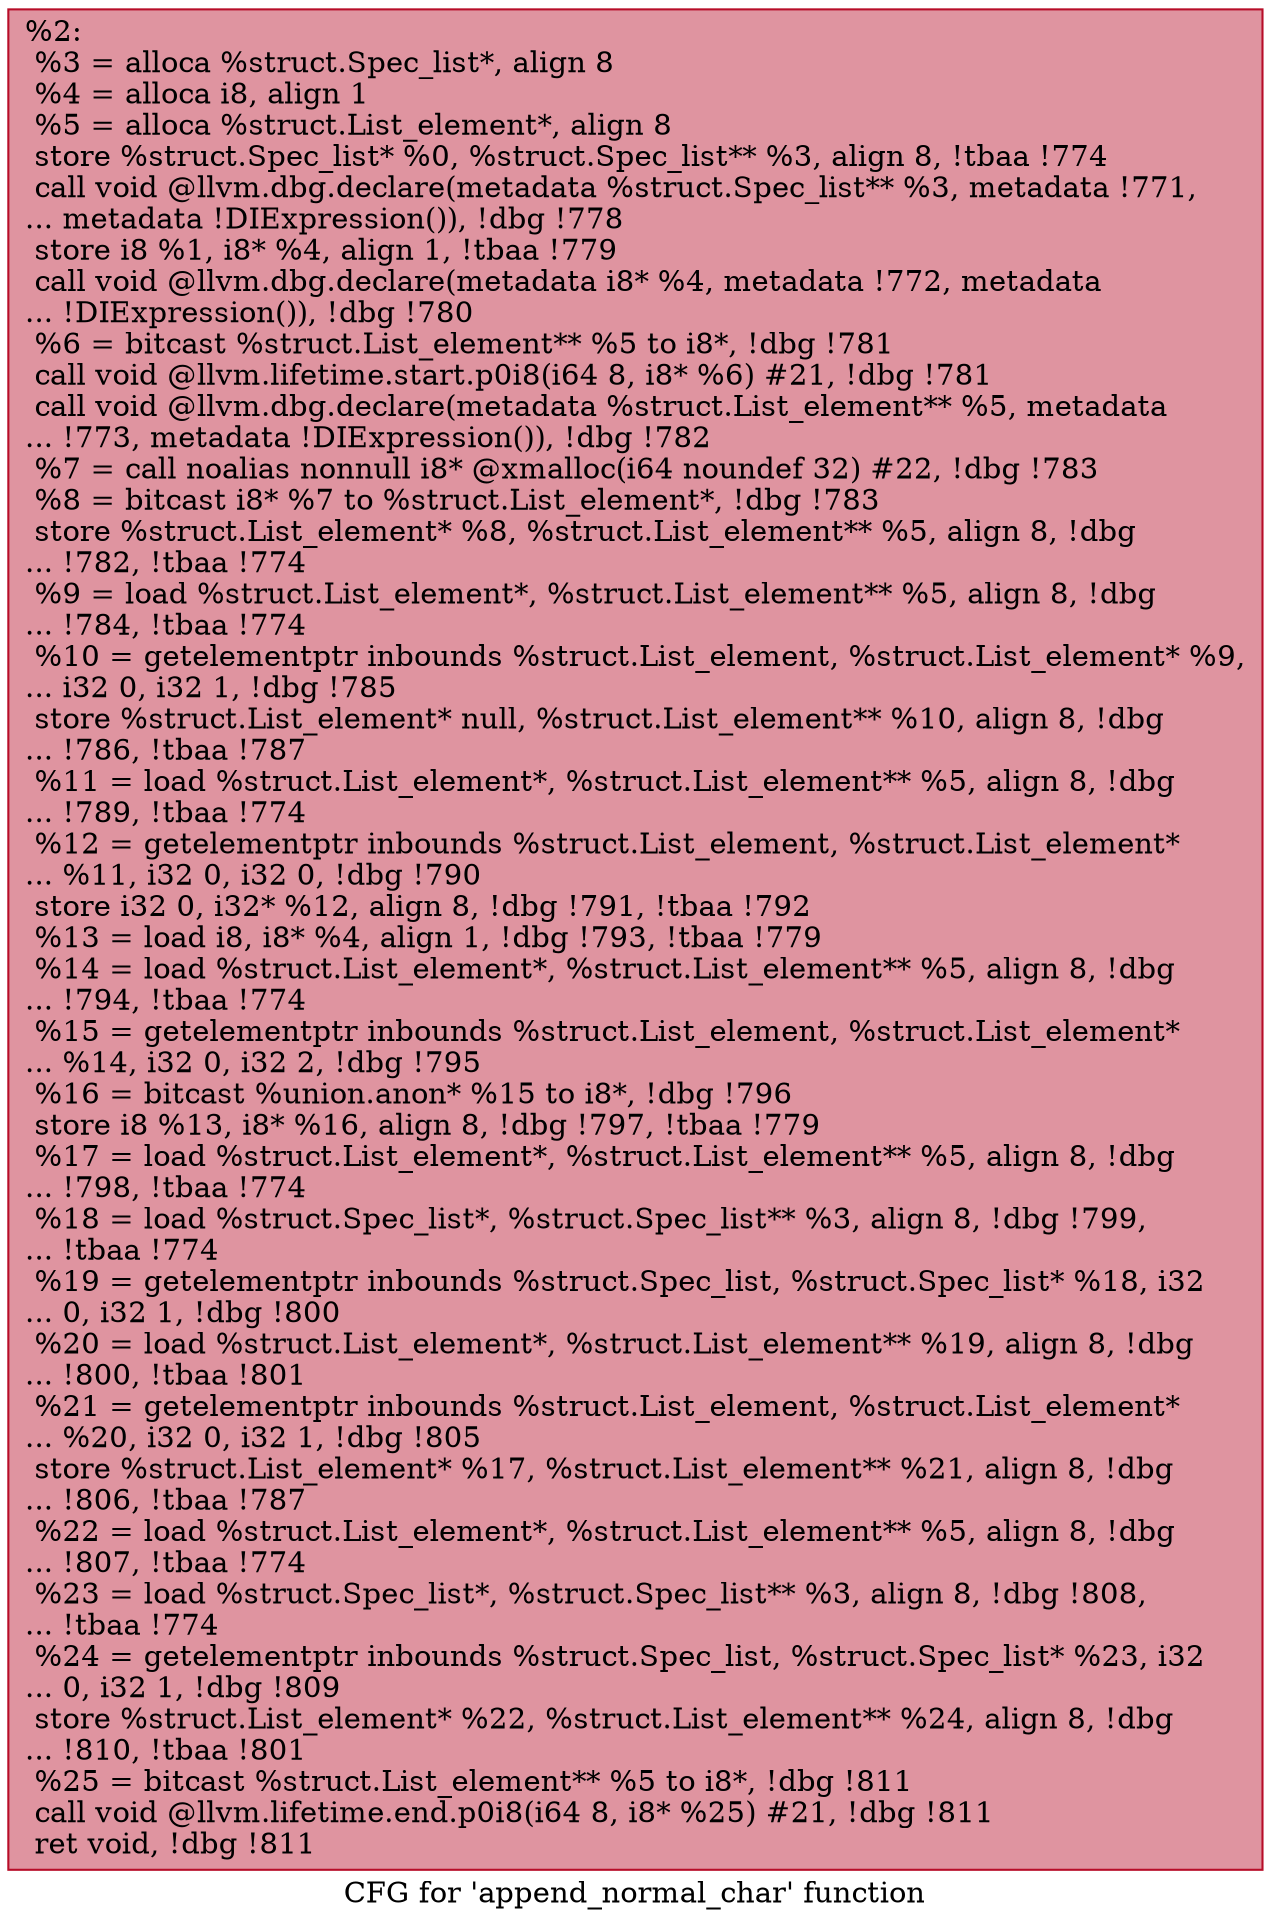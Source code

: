 digraph "CFG for 'append_normal_char' function" {
	label="CFG for 'append_normal_char' function";

	Node0x11a4490 [shape=record,color="#b70d28ff", style=filled, fillcolor="#b70d2870",label="{%2:\l  %3 = alloca %struct.Spec_list*, align 8\l  %4 = alloca i8, align 1\l  %5 = alloca %struct.List_element*, align 8\l  store %struct.Spec_list* %0, %struct.Spec_list** %3, align 8, !tbaa !774\l  call void @llvm.dbg.declare(metadata %struct.Spec_list** %3, metadata !771,\l... metadata !DIExpression()), !dbg !778\l  store i8 %1, i8* %4, align 1, !tbaa !779\l  call void @llvm.dbg.declare(metadata i8* %4, metadata !772, metadata\l... !DIExpression()), !dbg !780\l  %6 = bitcast %struct.List_element** %5 to i8*, !dbg !781\l  call void @llvm.lifetime.start.p0i8(i64 8, i8* %6) #21, !dbg !781\l  call void @llvm.dbg.declare(metadata %struct.List_element** %5, metadata\l... !773, metadata !DIExpression()), !dbg !782\l  %7 = call noalias nonnull i8* @xmalloc(i64 noundef 32) #22, !dbg !783\l  %8 = bitcast i8* %7 to %struct.List_element*, !dbg !783\l  store %struct.List_element* %8, %struct.List_element** %5, align 8, !dbg\l... !782, !tbaa !774\l  %9 = load %struct.List_element*, %struct.List_element** %5, align 8, !dbg\l... !784, !tbaa !774\l  %10 = getelementptr inbounds %struct.List_element, %struct.List_element* %9,\l... i32 0, i32 1, !dbg !785\l  store %struct.List_element* null, %struct.List_element** %10, align 8, !dbg\l... !786, !tbaa !787\l  %11 = load %struct.List_element*, %struct.List_element** %5, align 8, !dbg\l... !789, !tbaa !774\l  %12 = getelementptr inbounds %struct.List_element, %struct.List_element*\l... %11, i32 0, i32 0, !dbg !790\l  store i32 0, i32* %12, align 8, !dbg !791, !tbaa !792\l  %13 = load i8, i8* %4, align 1, !dbg !793, !tbaa !779\l  %14 = load %struct.List_element*, %struct.List_element** %5, align 8, !dbg\l... !794, !tbaa !774\l  %15 = getelementptr inbounds %struct.List_element, %struct.List_element*\l... %14, i32 0, i32 2, !dbg !795\l  %16 = bitcast %union.anon* %15 to i8*, !dbg !796\l  store i8 %13, i8* %16, align 8, !dbg !797, !tbaa !779\l  %17 = load %struct.List_element*, %struct.List_element** %5, align 8, !dbg\l... !798, !tbaa !774\l  %18 = load %struct.Spec_list*, %struct.Spec_list** %3, align 8, !dbg !799,\l... !tbaa !774\l  %19 = getelementptr inbounds %struct.Spec_list, %struct.Spec_list* %18, i32\l... 0, i32 1, !dbg !800\l  %20 = load %struct.List_element*, %struct.List_element** %19, align 8, !dbg\l... !800, !tbaa !801\l  %21 = getelementptr inbounds %struct.List_element, %struct.List_element*\l... %20, i32 0, i32 1, !dbg !805\l  store %struct.List_element* %17, %struct.List_element** %21, align 8, !dbg\l... !806, !tbaa !787\l  %22 = load %struct.List_element*, %struct.List_element** %5, align 8, !dbg\l... !807, !tbaa !774\l  %23 = load %struct.Spec_list*, %struct.Spec_list** %3, align 8, !dbg !808,\l... !tbaa !774\l  %24 = getelementptr inbounds %struct.Spec_list, %struct.Spec_list* %23, i32\l... 0, i32 1, !dbg !809\l  store %struct.List_element* %22, %struct.List_element** %24, align 8, !dbg\l... !810, !tbaa !801\l  %25 = bitcast %struct.List_element** %5 to i8*, !dbg !811\l  call void @llvm.lifetime.end.p0i8(i64 8, i8* %25) #21, !dbg !811\l  ret void, !dbg !811\l}"];
}
